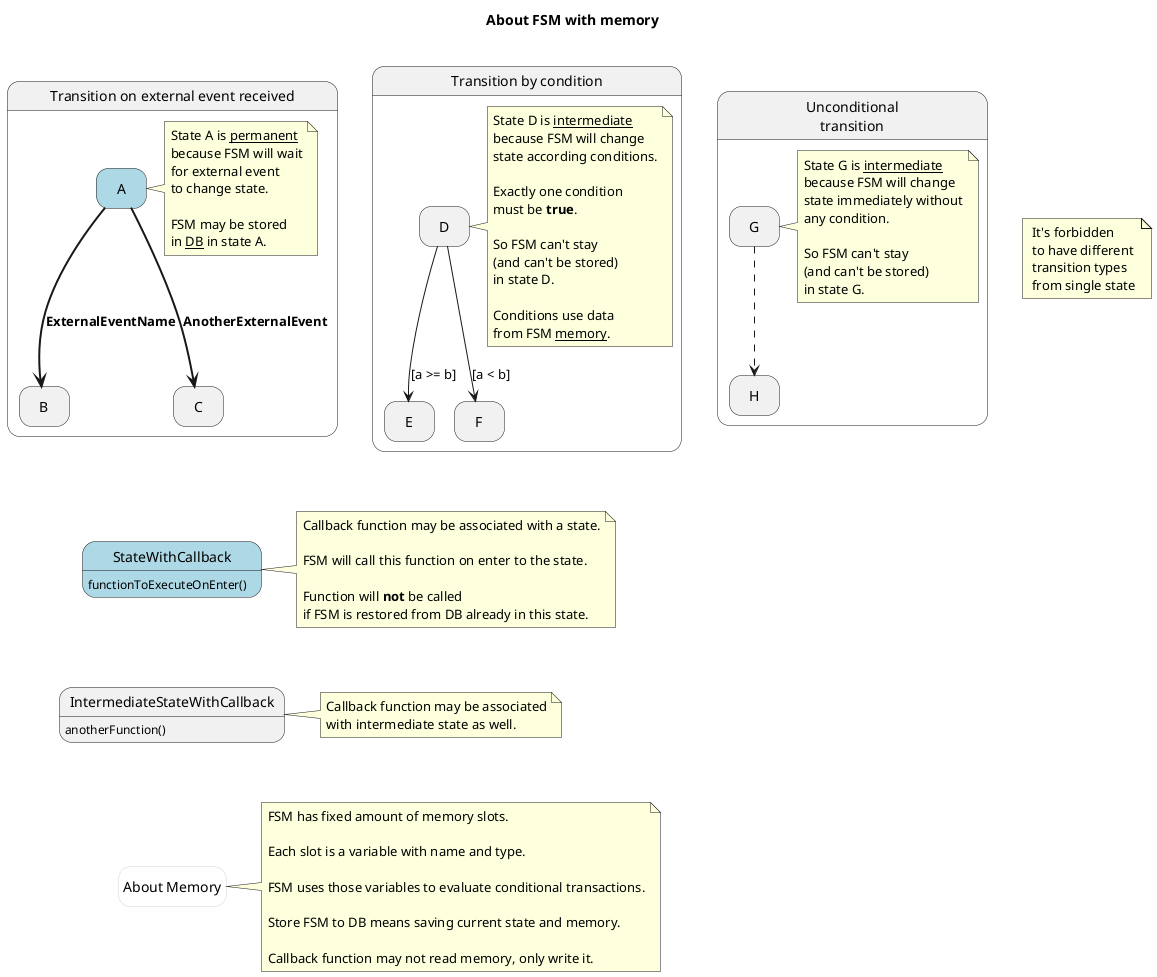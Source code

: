 @startuml
hide empty description

title About FSM with memory\n

skinparam StateBackgroundColor<<Permanent>> LightBlue

note " It's forbidden \n to have different \n transition types \n from single state" as Note

state "Transition on external event received" as TTT1 {
	state A <<Permanent>>
	note right of A
		State A is __permanent__
		because FSM will wait
		for external event
		to change state.

		FSM may be stored
		in __DB__ in state A.
	end note
	A -[bold]---> B : **ExternalEventName**
	A -[bold]---> C : **AnotherExternalEvent**
}

state "Transition by condition" as TTT2 {
	D --> E : [a >= b]
	D --> F : [a < b]
	note right of D
		State D is __intermediate__
		because FSM will change
		state according conditions.

		Exactly one condition
		must be **true**.

		So FSM can't stay
		(and can't be stored)
		in state D.

		Conditions use data
		from FSM __memory__.
	end note
}

state "Unconditional\ntransition" as TTT3 {
	G -[dashed]--> H
	note right of G
		State G is __intermediate__
		because FSM will change
		state immediately without
		any condition.

		So FSM can't stay
		(and can't be stored)
		in state G.
	end note
}

state StateWithCallback <<Permanent>> : functionToExecuteOnEnter()
note right of StateWithCallback
	Callback function may be associated with a state.

	FSM will call this function on enter to the state.

	Function will **not** be called
	if FSM is restored from DB already in this state.
end note

state IntermediateStateWithCallback : anotherFunction()
note right of IntermediateStateWithCallback
	Callback function may be associated
	with intermediate state as well.
end note

skinparam StateBackgroundColor<<M>> White
skinparam StateBorderColor<<M>> LightGrey
state "About Memory" as Memory<<M>>
note right of Memory
	FSM has fixed amount of memory slots.

	Each slot is a variable with name and type.

	FSM uses those variables to evaluate conditional transactions.

	Store FSM to DB means saving current state and memory.

	Callback function may not read memory, only write it.
end note

TTT1 -right[hidden]-> TTT2
TTT2 -right[hidden]-> TTT3
TTT1 -down[hidden]-> StateWithCallback
StateWithCallback -down[hidden]-> IntermediateStateWithCallback
IntermediateStateWithCallback -down[hidden]-> Memory

@enduml